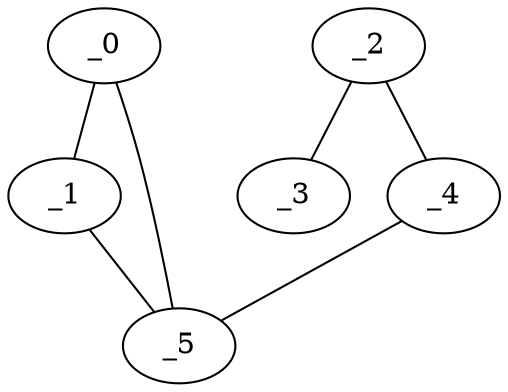 graph HP1_0109 {
	_0	 [x="0.636356",
		y="3.31139"];
	_1	 [x="0.708405",
		y="0.803065"];
	_0 -- _1;
	_5	 [x="2.37975",
		y="1.67718"];
	_0 -- _5;
	_1 -- _5;
	_2	 [x="1.95412",
		y="0.885011"];
	_3	 [x="2.05803",
		y="2.83473"];
	_2 -- _3;
	_4	 [x="0.837107",
		y="1.25628"];
	_2 -- _4;
	_4 -- _5;
}
